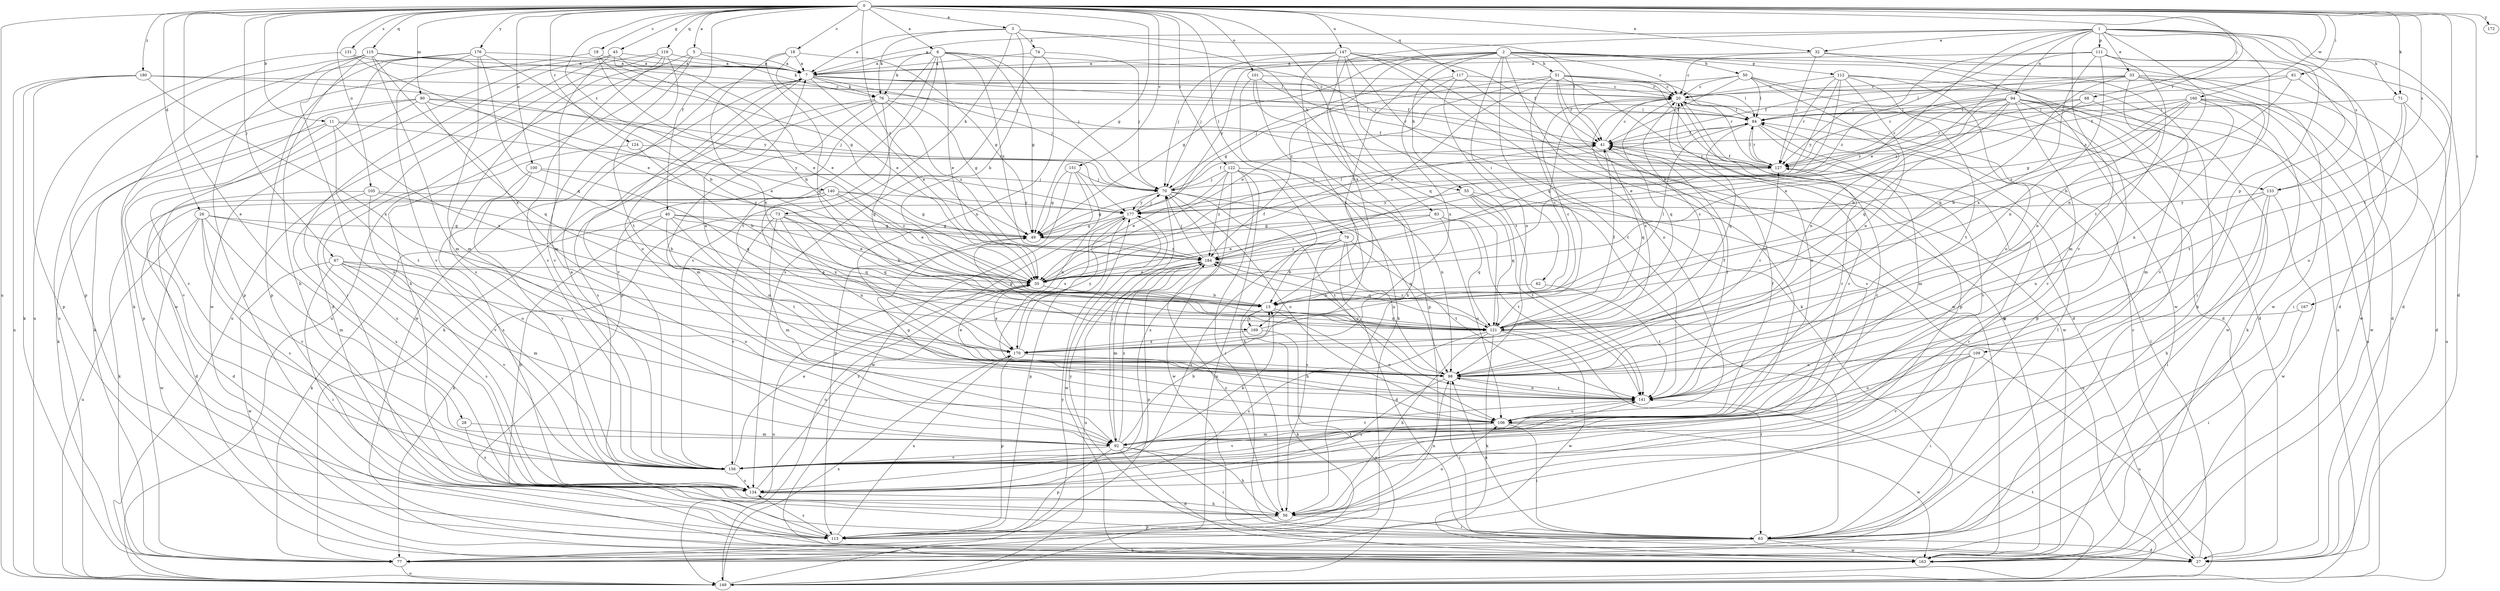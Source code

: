 strict digraph  {
0;
1;
2;
3;
5;
6;
7;
11;
13;
18;
19;
20;
26;
27;
28;
32;
33;
35;
40;
41;
43;
49;
50;
51;
55;
56;
61;
62;
63;
67;
68;
70;
71;
73;
74;
76;
77;
79;
83;
84;
90;
92;
94;
98;
100;
101;
105;
106;
109;
111;
112;
113;
115;
117;
119;
121;
122;
124;
127;
131;
133;
134;
140;
141;
147;
149;
151;
156;
160;
163;
167;
169;
170;
172;
176;
177;
180;
184;
0 -> 3  [label=a];
0 -> 5  [label=a];
0 -> 6  [label=a];
0 -> 11  [label=b];
0 -> 18  [label=c];
0 -> 19  [label=c];
0 -> 26  [label=d];
0 -> 28  [label=e];
0 -> 32  [label=e];
0 -> 40  [label=f];
0 -> 43  [label=g];
0 -> 49  [label=g];
0 -> 61  [label=i];
0 -> 67  [label=j];
0 -> 68  [label=j];
0 -> 71  [label=k];
0 -> 79  [label=l];
0 -> 83  [label=l];
0 -> 90  [label=m];
0 -> 100  [label=o];
0 -> 101  [label=o];
0 -> 105  [label=o];
0 -> 115  [label=q];
0 -> 117  [label=q];
0 -> 119  [label=q];
0 -> 122  [label=r];
0 -> 124  [label=r];
0 -> 127  [label=r];
0 -> 131  [label=s];
0 -> 133  [label=s];
0 -> 140  [label=t];
0 -> 141  [label=t];
0 -> 147  [label=u];
0 -> 149  [label=u];
0 -> 151  [label=v];
0 -> 160  [label=w];
0 -> 167  [label=x];
0 -> 172  [label=y];
0 -> 176  [label=y];
0 -> 180  [label=z];
0 -> 184  [label=z];
1 -> 7  [label=a];
1 -> 27  [label=d];
1 -> 32  [label=e];
1 -> 33  [label=e];
1 -> 35  [label=e];
1 -> 71  [label=k];
1 -> 94  [label=n];
1 -> 98  [label=n];
1 -> 109  [label=p];
1 -> 111  [label=p];
1 -> 133  [label=s];
1 -> 141  [label=t];
1 -> 156  [label=v];
1 -> 169  [label=x];
1 -> 184  [label=z];
2 -> 13  [label=b];
2 -> 20  [label=c];
2 -> 27  [label=d];
2 -> 49  [label=g];
2 -> 50  [label=h];
2 -> 51  [label=h];
2 -> 55  [label=h];
2 -> 62  [label=i];
2 -> 70  [label=j];
2 -> 92  [label=m];
2 -> 112  [label=p];
2 -> 121  [label=q];
2 -> 163  [label=w];
2 -> 177  [label=y];
2 -> 184  [label=z];
3 -> 7  [label=a];
3 -> 13  [label=b];
3 -> 41  [label=f];
3 -> 55  [label=h];
3 -> 73  [label=k];
3 -> 74  [label=k];
3 -> 76  [label=k];
5 -> 7  [label=a];
5 -> 56  [label=h];
5 -> 76  [label=k];
5 -> 149  [label=u];
5 -> 156  [label=v];
6 -> 7  [label=a];
6 -> 35  [label=e];
6 -> 49  [label=g];
6 -> 70  [label=j];
6 -> 76  [label=k];
6 -> 113  [label=p];
6 -> 127  [label=r];
6 -> 141  [label=t];
6 -> 156  [label=v];
6 -> 184  [label=z];
7 -> 20  [label=c];
7 -> 35  [label=e];
7 -> 41  [label=f];
7 -> 70  [label=j];
7 -> 76  [label=k];
7 -> 84  [label=l];
7 -> 106  [label=o];
7 -> 156  [label=v];
7 -> 163  [label=w];
11 -> 41  [label=f];
11 -> 77  [label=k];
11 -> 141  [label=t];
11 -> 156  [label=v];
11 -> 169  [label=x];
11 -> 177  [label=y];
13 -> 20  [label=c];
13 -> 77  [label=k];
13 -> 84  [label=l];
13 -> 106  [label=o];
13 -> 121  [label=q];
13 -> 169  [label=x];
18 -> 7  [label=a];
18 -> 35  [label=e];
18 -> 49  [label=g];
18 -> 121  [label=q];
18 -> 170  [label=x];
19 -> 7  [label=a];
19 -> 35  [label=e];
19 -> 49  [label=g];
19 -> 113  [label=p];
20 -> 84  [label=l];
20 -> 106  [label=o];
20 -> 121  [label=q];
20 -> 133  [label=s];
20 -> 163  [label=w];
20 -> 170  [label=x];
26 -> 49  [label=g];
26 -> 92  [label=m];
26 -> 106  [label=o];
26 -> 134  [label=s];
26 -> 149  [label=u];
26 -> 156  [label=v];
26 -> 163  [label=w];
27 -> 20  [label=c];
27 -> 84  [label=l];
28 -> 92  [label=m];
28 -> 134  [label=s];
32 -> 7  [label=a];
32 -> 20  [label=c];
32 -> 77  [label=k];
32 -> 127  [label=r];
32 -> 163  [label=w];
33 -> 20  [label=c];
33 -> 27  [label=d];
33 -> 84  [label=l];
33 -> 98  [label=n];
33 -> 121  [label=q];
33 -> 127  [label=r];
33 -> 156  [label=v];
33 -> 163  [label=w];
35 -> 13  [label=b];
35 -> 41  [label=f];
35 -> 149  [label=u];
35 -> 170  [label=x];
40 -> 35  [label=e];
40 -> 49  [label=g];
40 -> 56  [label=h];
40 -> 77  [label=k];
40 -> 98  [label=n];
40 -> 121  [label=q];
40 -> 141  [label=t];
41 -> 20  [label=c];
41 -> 121  [label=q];
41 -> 127  [label=r];
43 -> 7  [label=a];
43 -> 13  [label=b];
43 -> 35  [label=e];
43 -> 63  [label=i];
43 -> 92  [label=m];
43 -> 163  [label=w];
49 -> 84  [label=l];
49 -> 184  [label=z];
50 -> 20  [label=c];
50 -> 27  [label=d];
50 -> 35  [label=e];
50 -> 41  [label=f];
50 -> 84  [label=l];
50 -> 98  [label=n];
50 -> 149  [label=u];
51 -> 20  [label=c];
51 -> 27  [label=d];
51 -> 35  [label=e];
51 -> 41  [label=f];
51 -> 49  [label=g];
51 -> 113  [label=p];
51 -> 127  [label=r];
51 -> 134  [label=s];
51 -> 141  [label=t];
55 -> 63  [label=i];
55 -> 121  [label=q];
55 -> 141  [label=t];
55 -> 149  [label=u];
55 -> 177  [label=y];
56 -> 63  [label=i];
56 -> 98  [label=n];
56 -> 106  [label=o];
56 -> 113  [label=p];
56 -> 127  [label=r];
56 -> 184  [label=z];
61 -> 13  [label=b];
61 -> 20  [label=c];
61 -> 41  [label=f];
61 -> 63  [label=i];
62 -> 13  [label=b];
62 -> 141  [label=t];
63 -> 27  [label=d];
63 -> 77  [label=k];
63 -> 84  [label=l];
63 -> 98  [label=n];
63 -> 163  [label=w];
63 -> 177  [label=y];
67 -> 35  [label=e];
67 -> 63  [label=i];
67 -> 92  [label=m];
67 -> 106  [label=o];
67 -> 134  [label=s];
67 -> 156  [label=v];
67 -> 163  [label=w];
68 -> 35  [label=e];
68 -> 84  [label=l];
68 -> 92  [label=m];
68 -> 127  [label=r];
70 -> 41  [label=f];
70 -> 49  [label=g];
70 -> 98  [label=n];
70 -> 106  [label=o];
70 -> 141  [label=t];
70 -> 163  [label=w];
70 -> 177  [label=y];
71 -> 84  [label=l];
71 -> 106  [label=o];
71 -> 141  [label=t];
71 -> 149  [label=u];
73 -> 13  [label=b];
73 -> 49  [label=g];
73 -> 77  [label=k];
73 -> 92  [label=m];
73 -> 98  [label=n];
73 -> 121  [label=q];
73 -> 156  [label=v];
74 -> 7  [label=a];
74 -> 70  [label=j];
74 -> 98  [label=n];
74 -> 134  [label=s];
76 -> 49  [label=g];
76 -> 77  [label=k];
76 -> 84  [label=l];
76 -> 92  [label=m];
76 -> 121  [label=q];
76 -> 134  [label=s];
76 -> 184  [label=z];
77 -> 149  [label=u];
79 -> 13  [label=b];
79 -> 27  [label=d];
79 -> 56  [label=h];
79 -> 98  [label=n];
79 -> 134  [label=s];
79 -> 141  [label=t];
79 -> 184  [label=z];
83 -> 35  [label=e];
83 -> 49  [label=g];
83 -> 106  [label=o];
83 -> 121  [label=q];
83 -> 141  [label=t];
84 -> 41  [label=f];
84 -> 92  [label=m];
84 -> 121  [label=q];
84 -> 127  [label=r];
84 -> 156  [label=v];
90 -> 35  [label=e];
90 -> 70  [label=j];
90 -> 77  [label=k];
90 -> 84  [label=l];
90 -> 113  [label=p];
90 -> 121  [label=q];
90 -> 156  [label=v];
92 -> 13  [label=b];
92 -> 27  [label=d];
92 -> 56  [label=h];
92 -> 63  [label=i];
92 -> 70  [label=j];
92 -> 113  [label=p];
92 -> 141  [label=t];
92 -> 156  [label=v];
92 -> 184  [label=z];
94 -> 13  [label=b];
94 -> 35  [label=e];
94 -> 63  [label=i];
94 -> 84  [label=l];
94 -> 113  [label=p];
94 -> 121  [label=q];
94 -> 127  [label=r];
94 -> 149  [label=u];
94 -> 156  [label=v];
94 -> 163  [label=w];
94 -> 177  [label=y];
98 -> 7  [label=a];
98 -> 35  [label=e];
98 -> 41  [label=f];
98 -> 63  [label=i];
98 -> 134  [label=s];
98 -> 141  [label=t];
98 -> 184  [label=z];
100 -> 70  [label=j];
100 -> 121  [label=q];
100 -> 134  [label=s];
100 -> 156  [label=v];
101 -> 20  [label=c];
101 -> 56  [label=h];
101 -> 77  [label=k];
101 -> 113  [label=p];
101 -> 127  [label=r];
105 -> 13  [label=b];
105 -> 27  [label=d];
105 -> 134  [label=s];
105 -> 156  [label=v];
105 -> 177  [label=y];
106 -> 41  [label=f];
106 -> 49  [label=g];
106 -> 63  [label=i];
106 -> 92  [label=m];
106 -> 156  [label=v];
106 -> 163  [label=w];
109 -> 63  [label=i];
109 -> 98  [label=n];
109 -> 106  [label=o];
109 -> 149  [label=u];
109 -> 156  [label=v];
111 -> 7  [label=a];
111 -> 27  [label=d];
111 -> 63  [label=i];
111 -> 92  [label=m];
111 -> 98  [label=n];
111 -> 127  [label=r];
111 -> 170  [label=x];
111 -> 184  [label=z];
112 -> 20  [label=c];
112 -> 27  [label=d];
112 -> 35  [label=e];
112 -> 98  [label=n];
112 -> 106  [label=o];
112 -> 127  [label=r];
112 -> 141  [label=t];
112 -> 177  [label=y];
113 -> 134  [label=s];
113 -> 170  [label=x];
115 -> 7  [label=a];
115 -> 56  [label=h];
115 -> 84  [label=l];
115 -> 92  [label=m];
115 -> 113  [label=p];
115 -> 127  [label=r];
115 -> 134  [label=s];
115 -> 149  [label=u];
115 -> 170  [label=x];
117 -> 20  [label=c];
117 -> 70  [label=j];
117 -> 98  [label=n];
117 -> 163  [label=w];
117 -> 170  [label=x];
119 -> 7  [label=a];
119 -> 27  [label=d];
119 -> 134  [label=s];
119 -> 141  [label=t];
119 -> 149  [label=u];
119 -> 156  [label=v];
121 -> 20  [label=c];
121 -> 41  [label=f];
121 -> 56  [label=h];
121 -> 63  [label=i];
121 -> 77  [label=k];
121 -> 134  [label=s];
121 -> 163  [label=w];
121 -> 184  [label=z];
122 -> 35  [label=e];
122 -> 56  [label=h];
122 -> 63  [label=i];
122 -> 70  [label=j];
122 -> 98  [label=n];
122 -> 134  [label=s];
122 -> 149  [label=u];
122 -> 184  [label=z];
124 -> 13  [label=b];
124 -> 127  [label=r];
124 -> 134  [label=s];
127 -> 41  [label=f];
127 -> 70  [label=j];
127 -> 84  [label=l];
131 -> 7  [label=a];
131 -> 35  [label=e];
131 -> 149  [label=u];
133 -> 56  [label=h];
133 -> 63  [label=i];
133 -> 98  [label=n];
133 -> 163  [label=w];
133 -> 177  [label=y];
134 -> 20  [label=c];
134 -> 56  [label=h];
134 -> 184  [label=z];
140 -> 27  [label=d];
140 -> 35  [label=e];
140 -> 49  [label=g];
140 -> 77  [label=k];
140 -> 170  [label=x];
140 -> 177  [label=y];
140 -> 184  [label=z];
141 -> 41  [label=f];
141 -> 98  [label=n];
141 -> 106  [label=o];
141 -> 127  [label=r];
147 -> 7  [label=a];
147 -> 41  [label=f];
147 -> 70  [label=j];
147 -> 77  [label=k];
147 -> 106  [label=o];
147 -> 121  [label=q];
147 -> 141  [label=t];
147 -> 163  [label=w];
147 -> 170  [label=x];
149 -> 141  [label=t];
149 -> 170  [label=x];
149 -> 177  [label=y];
151 -> 49  [label=g];
151 -> 70  [label=j];
151 -> 98  [label=n];
151 -> 113  [label=p];
151 -> 163  [label=w];
156 -> 7  [label=a];
156 -> 13  [label=b];
156 -> 20  [label=c];
156 -> 35  [label=e];
156 -> 134  [label=s];
156 -> 141  [label=t];
160 -> 13  [label=b];
160 -> 27  [label=d];
160 -> 41  [label=f];
160 -> 49  [label=g];
160 -> 77  [label=k];
160 -> 84  [label=l];
160 -> 98  [label=n];
160 -> 163  [label=w];
160 -> 184  [label=z];
167 -> 63  [label=i];
167 -> 121  [label=q];
169 -> 20  [label=c];
169 -> 49  [label=g];
169 -> 149  [label=u];
169 -> 170  [label=x];
170 -> 98  [label=n];
170 -> 113  [label=p];
170 -> 127  [label=r];
170 -> 177  [label=y];
176 -> 7  [label=a];
176 -> 13  [label=b];
176 -> 77  [label=k];
176 -> 92  [label=m];
176 -> 113  [label=p];
176 -> 121  [label=q];
176 -> 156  [label=v];
176 -> 163  [label=w];
177 -> 49  [label=g];
177 -> 70  [label=j];
177 -> 113  [label=p];
177 -> 149  [label=u];
177 -> 163  [label=w];
177 -> 170  [label=x];
180 -> 20  [label=c];
180 -> 77  [label=k];
180 -> 113  [label=p];
180 -> 149  [label=u];
180 -> 170  [label=x];
180 -> 177  [label=y];
184 -> 35  [label=e];
184 -> 70  [label=j];
184 -> 92  [label=m];
184 -> 113  [label=p];
184 -> 121  [label=q];
184 -> 149  [label=u];
}
